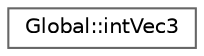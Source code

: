 digraph "Graphical Class Hierarchy"
{
 // LATEX_PDF_SIZE
  bgcolor="transparent";
  edge [fontname=Helvetica,fontsize=10,labelfontname=Helvetica,labelfontsize=10];
  node [fontname=Helvetica,fontsize=10,shape=box,height=0.2,width=0.4];
  rankdir="LR";
  Node0 [id="Node000000",label="Global::intVec3",height=0.2,width=0.4,color="grey40", fillcolor="white", style="filled",URL="$struct_global_1_1int_vec3.html",tooltip=" "];
}
